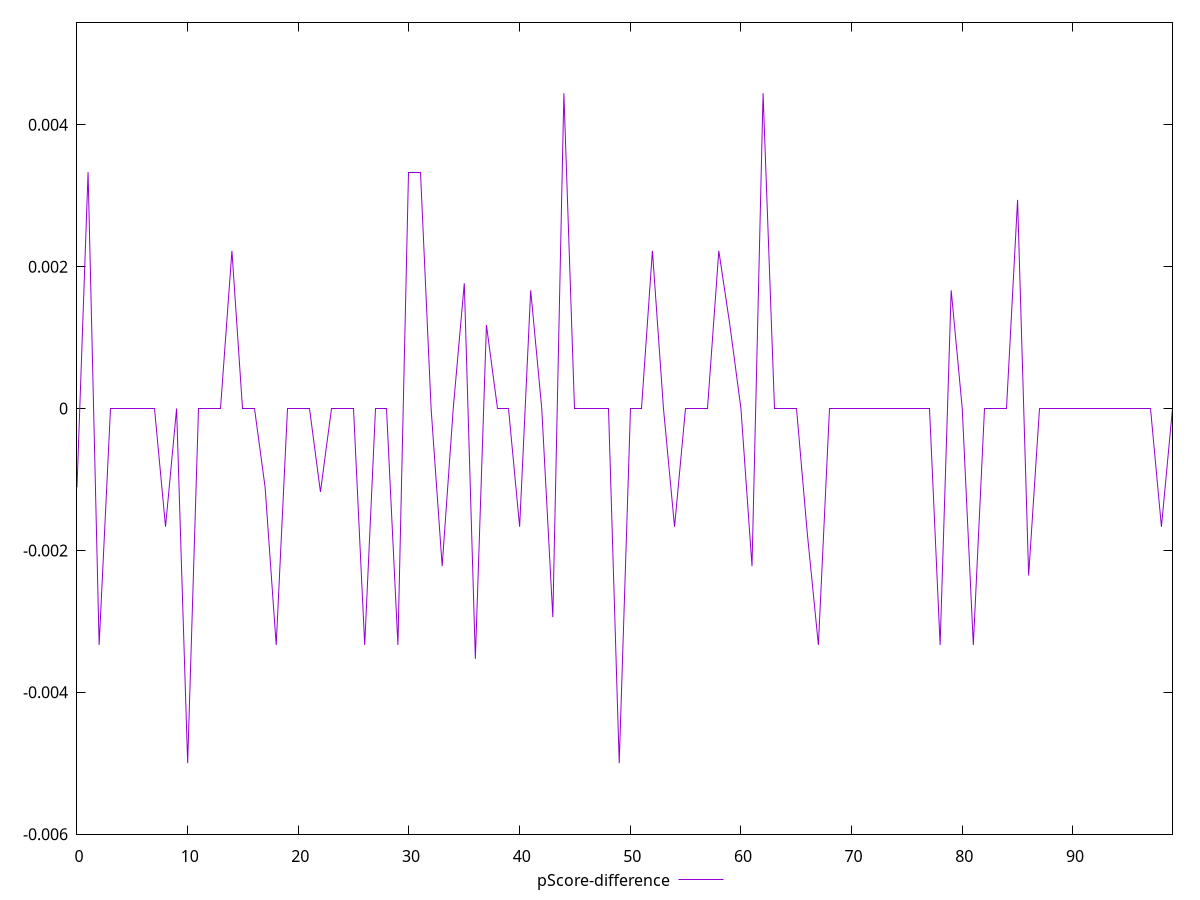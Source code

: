 reset

$pScoreDifference <<EOF
0 -0.0011111111111110628
1 0.0033333333333332993
2 -0.0033333333333334103
3 0
4 0
5 0
6 0
7 0
8 -0.0016666666666665941
9 0
10 -0.0050000000000000044
11 0
12 0
13 0
14 0.0022222222222222365
15 0
16 0
17 -0.0011111111111110628
18 -0.0033333333333332993
19 0
20 0
21 0
22 -0.0011764705882352788
23 0
24 0
25 0
26 -0.0033333333333332993
27 0
28 0
29 -0.0033333333333332993
30 0.0033333333333332993
31 0.0033333333333332993
32 0
33 -0.0022222222222222365
34 0
35 0.001764705882352946
36 -0.003529411764705892
37 0.0011764705882353343
38 0
39 0
40 -0.0016666666666665941
41 0.0016666666666665941
42 0
43 -0.002941176470588225
44 0.004444444444444473
45 0
46 0
47 0
48 0
49 -0.0050000000000000044
50 0
51 0
52 0.0022222222222222365
53 0
54 -0.0016666666666667052
55 0
56 0
57 0
58 0.0022222222222222365
59 0.0011764705882353343
60 0
61 -0.0022222222222222365
62 0.004444444444444473
63 0
64 0
65 0
66 -0.001764705882352946
67 -0.0033333333333334103
68 0
69 0
70 0
71 0
72 0
73 0
74 0
75 0
76 0
77 0
78 -0.0033333333333332993
79 0.0016666666666665941
80 0
81 -0.0033333333333334103
82 0
83 0
84 0
85 0.002941176470588225
86 -0.002352941176470613
87 0
88 0
89 0
90 0
91 0
92 0
93 0
94 0
95 0
96 0
97 0
98 -0.0016666666666665941
99 0
EOF

set key outside below
set xrange [0:99]
set yrange [-0.0060000000000000045:0.005444444444444473]
set trange [-0.0060000000000000045:0.005444444444444473]
set terminal svg size 640, 500 enhanced background rgb 'white'
set output "report_00013_2021-02-09T12-04-24.940Z/uses-http2/samples/pages+cached/pScore-difference/values.svg"

plot $pScoreDifference title "pScore-difference" with line

reset
